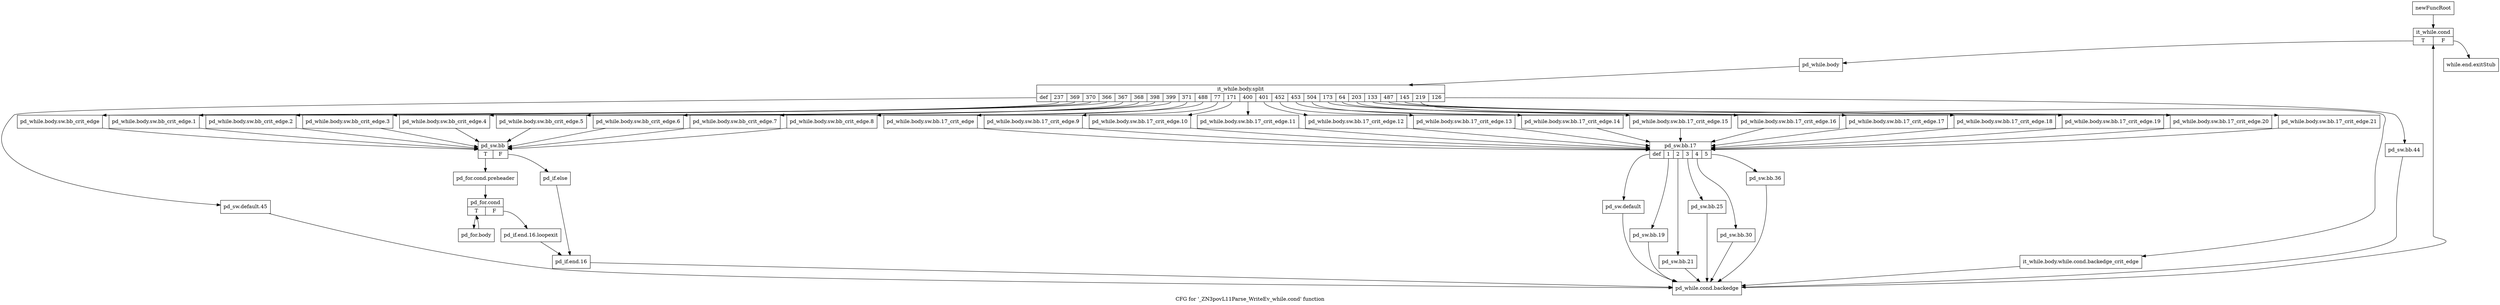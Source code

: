 digraph "CFG for '_ZN3povL11Parse_WriteEv_while.cond' function" {
	label="CFG for '_ZN3povL11Parse_WriteEv_while.cond' function";

	Node0x2d3ac00 [shape=record,label="{newFuncRoot}"];
	Node0x2d3ac00 -> Node0x2d3e210;
	Node0x2d3e1c0 [shape=record,label="{while.end.exitStub}"];
	Node0x2d3e210 [shape=record,label="{it_while.cond|{<s0>T|<s1>F}}"];
	Node0x2d3e210:s0 -> Node0x2d3e260;
	Node0x2d3e210:s1 -> Node0x2d3e1c0;
	Node0x2d3e260 [shape=record,label="{pd_while.body}"];
	Node0x2d3e260 -> Node0x3a070c0;
	Node0x3a070c0 [shape=record,label="{it_while.body.split|{<s0>def|<s1>237|<s2>369|<s3>370|<s4>366|<s5>367|<s6>368|<s7>398|<s8>399|<s9>371|<s10>488|<s11>77|<s12>171|<s13>400|<s14>401|<s15>452|<s16>453|<s17>504|<s18>173|<s19>64|<s20>203|<s21>133|<s22>487|<s23>145|<s24>219|<s25>126}}"];
	Node0x3a070c0:s0 -> Node0x2d3eee0;
	Node0x3a070c0:s1 -> Node0x2d3ec60;
	Node0x3a070c0:s2 -> Node0x2d3ec10;
	Node0x3a070c0:s3 -> Node0x2d3ebc0;
	Node0x3a070c0:s4 -> Node0x2d3eb70;
	Node0x3a070c0:s5 -> Node0x2d3eb20;
	Node0x3a070c0:s6 -> Node0x2d3ead0;
	Node0x3a070c0:s7 -> Node0x2d3ea80;
	Node0x3a070c0:s8 -> Node0x2d3ea30;
	Node0x3a070c0:s9 -> Node0x2d3e9e0;
	Node0x3a070c0:s10 -> Node0x2d3e760;
	Node0x3a070c0:s11 -> Node0x2d3e710;
	Node0x3a070c0:s12 -> Node0x2d3e6c0;
	Node0x3a070c0:s13 -> Node0x2d3e670;
	Node0x3a070c0:s14 -> Node0x2d3e620;
	Node0x3a070c0:s15 -> Node0x2d3e5d0;
	Node0x3a070c0:s16 -> Node0x2d3e580;
	Node0x3a070c0:s17 -> Node0x2d3e530;
	Node0x3a070c0:s18 -> Node0x2d3e4e0;
	Node0x3a070c0:s19 -> Node0x2d3e490;
	Node0x3a070c0:s20 -> Node0x2d3e440;
	Node0x3a070c0:s21 -> Node0x2d3e3f0;
	Node0x3a070c0:s22 -> Node0x2d3e3a0;
	Node0x3a070c0:s23 -> Node0x2d3e350;
	Node0x3a070c0:s24 -> Node0x2d3e300;
	Node0x3a070c0:s25 -> Node0x2d3e2b0;
	Node0x2d3e2b0 [shape=record,label="{pd_sw.bb.44}"];
	Node0x2d3e2b0 -> Node0x2d3ef30;
	Node0x2d3e300 [shape=record,label="{it_while.body.while.cond.backedge_crit_edge}"];
	Node0x2d3e300 -> Node0x2d3ef30;
	Node0x2d3e350 [shape=record,label="{pd_while.body.sw.bb.17_crit_edge.21}"];
	Node0x2d3e350 -> Node0x2d3e7b0;
	Node0x2d3e3a0 [shape=record,label="{pd_while.body.sw.bb.17_crit_edge.20}"];
	Node0x2d3e3a0 -> Node0x2d3e7b0;
	Node0x2d3e3f0 [shape=record,label="{pd_while.body.sw.bb.17_crit_edge.19}"];
	Node0x2d3e3f0 -> Node0x2d3e7b0;
	Node0x2d3e440 [shape=record,label="{pd_while.body.sw.bb.17_crit_edge.18}"];
	Node0x2d3e440 -> Node0x2d3e7b0;
	Node0x2d3e490 [shape=record,label="{pd_while.body.sw.bb.17_crit_edge.17}"];
	Node0x2d3e490 -> Node0x2d3e7b0;
	Node0x2d3e4e0 [shape=record,label="{pd_while.body.sw.bb.17_crit_edge.16}"];
	Node0x2d3e4e0 -> Node0x2d3e7b0;
	Node0x2d3e530 [shape=record,label="{pd_while.body.sw.bb.17_crit_edge.15}"];
	Node0x2d3e530 -> Node0x2d3e7b0;
	Node0x2d3e580 [shape=record,label="{pd_while.body.sw.bb.17_crit_edge.14}"];
	Node0x2d3e580 -> Node0x2d3e7b0;
	Node0x2d3e5d0 [shape=record,label="{pd_while.body.sw.bb.17_crit_edge.13}"];
	Node0x2d3e5d0 -> Node0x2d3e7b0;
	Node0x2d3e620 [shape=record,label="{pd_while.body.sw.bb.17_crit_edge.12}"];
	Node0x2d3e620 -> Node0x2d3e7b0;
	Node0x2d3e670 [shape=record,label="{pd_while.body.sw.bb.17_crit_edge.11}"];
	Node0x2d3e670 -> Node0x2d3e7b0;
	Node0x2d3e6c0 [shape=record,label="{pd_while.body.sw.bb.17_crit_edge.10}"];
	Node0x2d3e6c0 -> Node0x2d3e7b0;
	Node0x2d3e710 [shape=record,label="{pd_while.body.sw.bb.17_crit_edge.9}"];
	Node0x2d3e710 -> Node0x2d3e7b0;
	Node0x2d3e760 [shape=record,label="{pd_while.body.sw.bb.17_crit_edge}"];
	Node0x2d3e760 -> Node0x2d3e7b0;
	Node0x2d3e7b0 [shape=record,label="{pd_sw.bb.17|{<s0>def|<s1>1|<s2>2|<s3>3|<s4>4|<s5>5}}"];
	Node0x2d3e7b0:s0 -> Node0x2d3e990;
	Node0x2d3e7b0:s1 -> Node0x2d3e940;
	Node0x2d3e7b0:s2 -> Node0x2d3e8f0;
	Node0x2d3e7b0:s3 -> Node0x2d3e8a0;
	Node0x2d3e7b0:s4 -> Node0x2d3e850;
	Node0x2d3e7b0:s5 -> Node0x2d3e800;
	Node0x2d3e800 [shape=record,label="{pd_sw.bb.36}"];
	Node0x2d3e800 -> Node0x2d3ef30;
	Node0x2d3e850 [shape=record,label="{pd_sw.bb.30}"];
	Node0x2d3e850 -> Node0x2d3ef30;
	Node0x2d3e8a0 [shape=record,label="{pd_sw.bb.25}"];
	Node0x2d3e8a0 -> Node0x2d3ef30;
	Node0x2d3e8f0 [shape=record,label="{pd_sw.bb.21}"];
	Node0x2d3e8f0 -> Node0x2d3ef30;
	Node0x2d3e940 [shape=record,label="{pd_sw.bb.19}"];
	Node0x2d3e940 -> Node0x2d3ef30;
	Node0x2d3e990 [shape=record,label="{pd_sw.default}"];
	Node0x2d3e990 -> Node0x2d3ef30;
	Node0x2d3e9e0 [shape=record,label="{pd_while.body.sw.bb_crit_edge.8}"];
	Node0x2d3e9e0 -> Node0x2d3ecb0;
	Node0x2d3ea30 [shape=record,label="{pd_while.body.sw.bb_crit_edge.7}"];
	Node0x2d3ea30 -> Node0x2d3ecb0;
	Node0x2d3ea80 [shape=record,label="{pd_while.body.sw.bb_crit_edge.6}"];
	Node0x2d3ea80 -> Node0x2d3ecb0;
	Node0x2d3ead0 [shape=record,label="{pd_while.body.sw.bb_crit_edge.5}"];
	Node0x2d3ead0 -> Node0x2d3ecb0;
	Node0x2d3eb20 [shape=record,label="{pd_while.body.sw.bb_crit_edge.4}"];
	Node0x2d3eb20 -> Node0x2d3ecb0;
	Node0x2d3eb70 [shape=record,label="{pd_while.body.sw.bb_crit_edge.3}"];
	Node0x2d3eb70 -> Node0x2d3ecb0;
	Node0x2d3ebc0 [shape=record,label="{pd_while.body.sw.bb_crit_edge.2}"];
	Node0x2d3ebc0 -> Node0x2d3ecb0;
	Node0x2d3ec10 [shape=record,label="{pd_while.body.sw.bb_crit_edge.1}"];
	Node0x2d3ec10 -> Node0x2d3ecb0;
	Node0x2d3ec60 [shape=record,label="{pd_while.body.sw.bb_crit_edge}"];
	Node0x2d3ec60 -> Node0x2d3ecb0;
	Node0x2d3ecb0 [shape=record,label="{pd_sw.bb|{<s0>T|<s1>F}}"];
	Node0x2d3ecb0:s0 -> Node0x2d3ed50;
	Node0x2d3ecb0:s1 -> Node0x2d3ed00;
	Node0x2d3ed00 [shape=record,label="{pd_if.else}"];
	Node0x2d3ed00 -> Node0x2d3ee40;
	Node0x2d3ed50 [shape=record,label="{pd_for.cond.preheader}"];
	Node0x2d3ed50 -> Node0x2d3eda0;
	Node0x2d3eda0 [shape=record,label="{pd_for.cond|{<s0>T|<s1>F}}"];
	Node0x2d3eda0:s0 -> Node0x2d3ee90;
	Node0x2d3eda0:s1 -> Node0x2d3edf0;
	Node0x2d3edf0 [shape=record,label="{pd_if.end.16.loopexit}"];
	Node0x2d3edf0 -> Node0x2d3ee40;
	Node0x2d3ee40 [shape=record,label="{pd_if.end.16}"];
	Node0x2d3ee40 -> Node0x2d3ef30;
	Node0x2d3ee90 [shape=record,label="{pd_for.body}"];
	Node0x2d3ee90 -> Node0x2d3eda0;
	Node0x2d3eee0 [shape=record,label="{pd_sw.default.45}"];
	Node0x2d3eee0 -> Node0x2d3ef30;
	Node0x2d3ef30 [shape=record,label="{pd_while.cond.backedge}"];
	Node0x2d3ef30 -> Node0x2d3e210;
}
